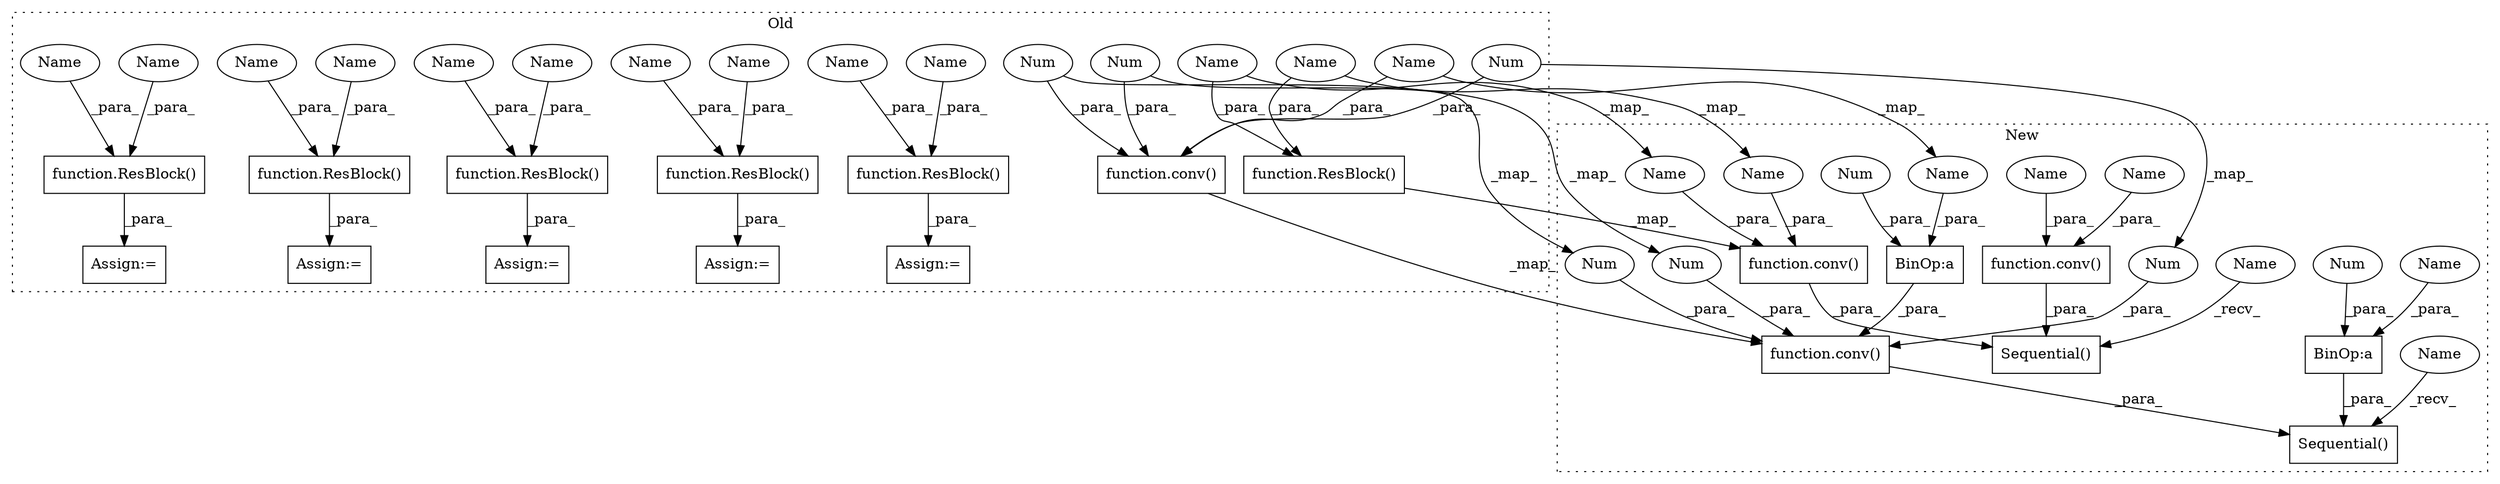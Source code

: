 digraph G {
subgraph cluster0 {
1 [label="function.ResBlock()" a="75" s="2150,2163" l="9,1" shape="box"];
3 [label="function.conv()" a="75" s="1962,1988" l="5,1" shape="box"];
5 [label="function.ResBlock()" a="75" s="2080,2093" l="9,1" shape="box"];
7 [label="Num" a="76" s="1987" l="1" shape="ellipse"];
8 [label="function.ResBlock()" a="75" s="2045,2058" l="9,1" shape="box"];
9 [label="Num" a="76" s="1981" l="1" shape="ellipse"];
11 [label="function.ResBlock()" a="75" s="2185,2198" l="9,1" shape="box"];
13 [label="Num" a="76" s="1984" l="1" shape="ellipse"];
14 [label="function.ResBlock()" a="75" s="2115,2128" l="9,1" shape="box"];
15 [label="Assign:=" a="68" s="2182" l="3" shape="box"];
16 [label="Assign:=" a="68" s="2042" l="3" shape="box"];
17 [label="Assign:=" a="68" s="2147" l="3" shape="box"];
18 [label="Assign:=" a="68" s="2077" l="3" shape="box"];
19 [label="Assign:=" a="68" s="2112" l="3" shape="box"];
22 [label="function.ResBlock()" a="75" s="2010,2023" l="9,1" shape="box"];
36 [label="Name" a="87" s="2197" l="1" shape="ellipse"];
37 [label="Name" a="87" s="2162" l="1" shape="ellipse"];
38 [label="Name" a="87" s="2054" l="1" shape="ellipse"];
39 [label="Name" a="87" s="2092" l="1" shape="ellipse"];
40 [label="Name" a="87" s="2089" l="1" shape="ellipse"];
41 [label="Name" a="87" s="2022" l="1" shape="ellipse"];
42 [label="Name" a="87" s="2019" l="1" shape="ellipse"];
43 [label="Name" a="87" s="2124" l="1" shape="ellipse"];
44 [label="Name" a="87" s="2127" l="1" shape="ellipse"];
45 [label="Name" a="87" s="1978" l="1" shape="ellipse"];
46 [label="Name" a="87" s="2159" l="1" shape="ellipse"];
47 [label="Name" a="87" s="2057" l="1" shape="ellipse"];
48 [label="Name" a="87" s="2194" l="1" shape="ellipse"];
label = "Old";
style="dotted";
}
subgraph cluster1 {
2 [label="Sequential()" a="75" s="1078,1171" l="27,15" shape="box"];
4 [label="function.conv()" a="75" s="1105,1134" l="5,1" shape="box"];
6 [label="Num" a="76" s="1133" l="1" shape="ellipse"];
10 [label="Num" a="76" s="1127" l="1" shape="ellipse"];
12 [label="Num" a="76" s="1130" l="1" shape="ellipse"];
20 [label="Sequential()" a="75" s="1212,1417" l="27,11" shape="box"];
21 [label="function.conv()" a="75" s="1239,1248" l="5,1" shape="box"];
23 [label="BinOp:a" a="82" s="1155" l="2" shape="box"];
24 [label="BinOp:a" a="82" s="1122" l="2" shape="box"];
25 [label="Num" a="76" s="1124" l="1" shape="ellipse"];
26 [label="Num" a="76" s="1157" l="1" shape="ellipse"];
27 [label="function.conv()" a="75" s="1311,1320" l="5,1" shape="box"];
28 [label="Name" a="87" s="1212" l="2" shape="ellipse"];
29 [label="Name" a="87" s="1078" l="2" shape="ellipse"];
30 [label="Name" a="87" s="1316" l="1" shape="ellipse"];
31 [label="Name" a="87" s="1247" l="1" shape="ellipse"];
32 [label="Name" a="87" s="1154" l="1" shape="ellipse"];
33 [label="Name" a="87" s="1244" l="1" shape="ellipse"];
34 [label="Name" a="87" s="1121" l="1" shape="ellipse"];
35 [label="Name" a="87" s="1319" l="1" shape="ellipse"];
label = "New";
style="dotted";
}
1 -> 17 [label="_para_"];
3 -> 4 [label="_map_"];
4 -> 2 [label="_para_"];
5 -> 18 [label="_para_"];
6 -> 4 [label="_para_"];
7 -> 6 [label="_map_"];
7 -> 3 [label="_para_"];
8 -> 16 [label="_para_"];
9 -> 10 [label="_map_"];
9 -> 3 [label="_para_"];
10 -> 4 [label="_para_"];
11 -> 15 [label="_para_"];
12 -> 4 [label="_para_"];
13 -> 3 [label="_para_"];
13 -> 12 [label="_map_"];
14 -> 19 [label="_para_"];
21 -> 20 [label="_para_"];
22 -> 21 [label="_map_"];
23 -> 2 [label="_para_"];
24 -> 4 [label="_para_"];
25 -> 24 [label="_para_"];
26 -> 23 [label="_para_"];
27 -> 20 [label="_para_"];
28 -> 20 [label="_recv_"];
29 -> 2 [label="_recv_"];
30 -> 27 [label="_para_"];
31 -> 21 [label="_para_"];
32 -> 23 [label="_para_"];
33 -> 21 [label="_para_"];
34 -> 24 [label="_para_"];
35 -> 27 [label="_para_"];
36 -> 11 [label="_para_"];
37 -> 1 [label="_para_"];
38 -> 8 [label="_para_"];
39 -> 5 [label="_para_"];
40 -> 5 [label="_para_"];
41 -> 22 [label="_para_"];
41 -> 31 [label="_map_"];
42 -> 33 [label="_map_"];
42 -> 22 [label="_para_"];
43 -> 14 [label="_para_"];
44 -> 14 [label="_para_"];
45 -> 3 [label="_para_"];
45 -> 34 [label="_map_"];
46 -> 1 [label="_para_"];
47 -> 8 [label="_para_"];
48 -> 11 [label="_para_"];
}